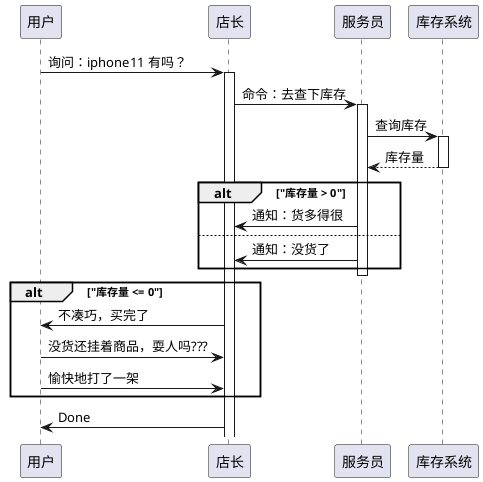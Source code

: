@startuml 命令执行逻辑
用户 -> 店长: 询问：iphone11 有吗？
activate 店长

' note left of 用户: 我很暴躁
' note left of 店长: 巧了，我也是

店长 -> 服务员: 命令：去查下库存
activate 服务员
服务员 -> 库存系统: 查询库存
activate 库存系统
return 库存量
deactivate 库存系统
alt "库存量 > 0"
	服务员 -> 店长: 通知：货多得很
else
	服务员 -> 店长: 通知：没货了
end
deactivate 服务员

alt "库存量 <= 0"
	店长 -> 用户: 不凑巧，买完了
    用户 -> 店长: 没货还挂着商品，耍人吗???
    用户 -> 店长: 愉快地打了一架
end
店长 -> 用户: Done
@enduml
